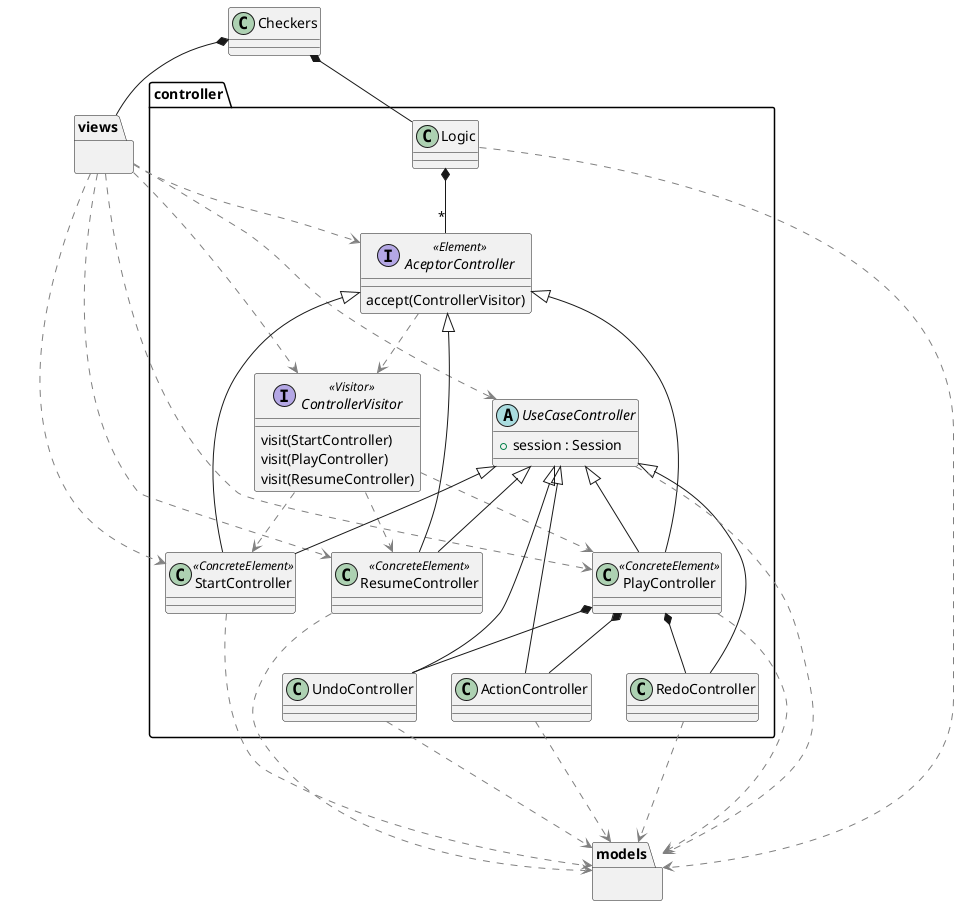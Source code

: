 @startuml
'https://plantuml.com/class-diagram

abstract controller.UseCaseController {
+ session : Session
}
interface controller.AceptorController <<Element>>{
    accept(ControllerVisitor)
}
class controller.PlayController <<ConcreteElement>>
class controller.ResumeController <<ConcreteElement>>
class controller.StartController <<ConcreteElement>>
interface controller.ControllerVisitor <<Visitor>> {
    visit(StartController)
    visit(PlayController)
    visit(ResumeController)
}
class controller.Logic {
}
class Checkers
package views {
}
package models {
}
views .[#Gray].> controller.ControllerVisitor
views .[#Gray].> controller.AceptorController
views .[#Gray].> controller.PlayController
views .[#Gray].> controller.ResumeController
views .[#Gray].> controller.StartController
views .[#Gray].> controller.UseCaseController


Checkers *-- controller.Logic
Checkers *-- views
controller.Logic *-- "*" controller.AceptorController
controller.AceptorController <|-- controller.PlayController
controller.AceptorController <|-- controller.ResumeController
controller.AceptorController <|-- controller.StartController
controller.ControllerVisitor .[#Gray].> controller.PlayController
controller.ControllerVisitor .[#Gray].> controller.StartController
controller.ControllerVisitor .[#Gray].> controller.ResumeController
controller.UseCaseController <|-- controller.StartController
controller.UseCaseController <|-- controller.ResumeController
controller.UseCaseController <|-- controller.PlayController
controller.UseCaseController <|-- controller.UndoController
controller.UseCaseController <|-- controller.RedoController
controller.AceptorController .[#Gray].> controller.ControllerVisitor
controller.UseCaseController <|-- controller.ActionController
controller.PlayController *-- controller.UndoController
controller.PlayController *-- controller.RedoController
controller.PlayController *-- controller.ActionController
controller.Logic .[#Gray].> models
controller.PlayController .[#Gray].> models
controller.UseCaseController .[#Gray].> models
controller.StartController .[#Gray].> models
controller.ResumeController .[#Gray]..> models
controller.ActionController .[#Gray]..> models
controller.UndoController .[#Gray]..> models
controller.RedoController .[#Gray]..> models
@enduml
